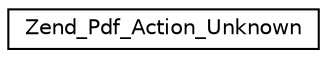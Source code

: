 digraph G
{
  edge [fontname="Helvetica",fontsize="10",labelfontname="Helvetica",labelfontsize="10"];
  node [fontname="Helvetica",fontsize="10",shape=record];
  rankdir="LR";
  Node1 [label="Zend_Pdf_Action_Unknown",height=0.2,width=0.4,color="black", fillcolor="white", style="filled",URL="$class_zend___pdf___action___unknown.html"];
}
